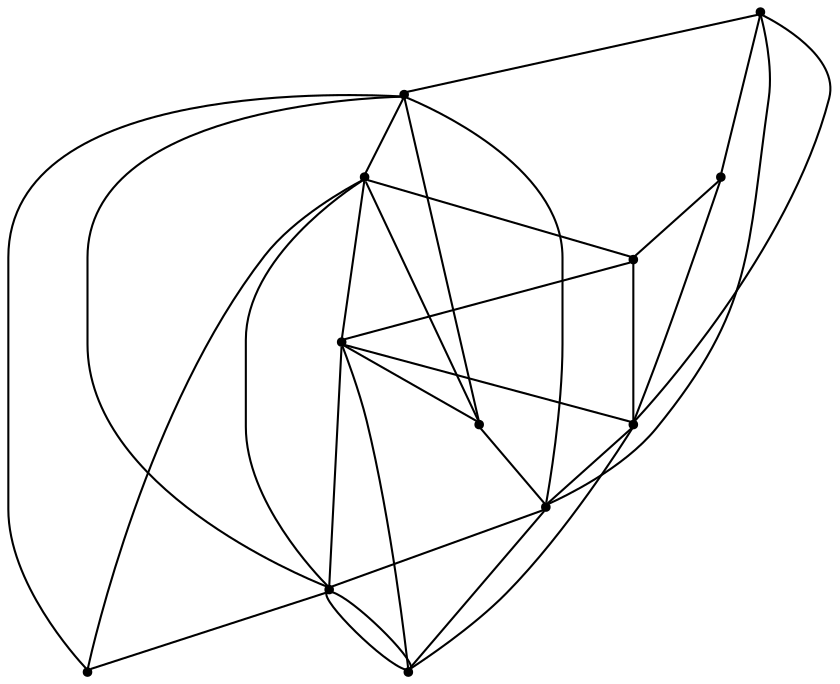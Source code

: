 graph {
  node [shape=point,comment="{\"directed\":false,\"doi\":\"10.1007/978-3-319-50106-2_13\",\"figure\":\"? (2)\"}"]

  v0 [pos="1442.2859738536652,411.1629303164388"]
  v1 [pos="1409.646484168255,383.67958995700735"]
  v2 [pos="1346.338364215564,516.67008342182"]
  v3 [pos="1346.338364215564,453.96504146268296"]
  v4 [pos="1346.338364215564,481.6065878664034"]
  v5 [pos="1282.887774413021,384.35359507846937"]
  v6 [pos="1250.4325321678907,413.1796758552941"]
  v7 [pos="1492.7648761821333,334.05147300596315"]
  v8 [pos="1347.068740781242,558.0134941436304"]
  v9 [pos="1346.038449443492,421.2769257265841"]
  v10 [pos="1346.0384494434918,334.63902278459295"]
  v11 [pos="1199.1619540390834,332.6304164634503"]

  v0 -- v1 [id="-1",pos="1442.2859738536652,411.1629303164388 1437.887372236248,404.3369245116387 1433.8743071953334,398.68169430468845 1428.5859128490695,394.21021157381745 1423.293448844073,389.74305280235626 1416.7256555337274,386.45913280586734 1409.646484168255,383.67958995700735"]
  v2 -- v0 [id="-2",pos="1346.338364215564,516.67008342182 1348.6940607376007,516.2491332557453 1348.744041233911,516.0573529383917 1354.8949488778294,510.435697004506 1361.041786863015,504.8265042477427 1373.2937488313762,493.7998990515698 1388.5379273829299,476.3389879030167 1403.7777819220803,458.8780767544636 1422.0182467155591,434.97879004467404 1431.140513941665,423.0355054536172 1442.2859738536652,411.1629303164388 1442.2859738536652,411.1629303164388 1442.2859738536652,411.1629303164388"]
  v11 -- v4 [id="-3",pos="1199.1619540390834,332.6304164634503 1346.338364215564,481.6065878664034 1346.338364215564,481.6065878664034 1346.338364215564,481.6065878664034"]
  v10 -- v7 [id="-4",pos="1346.0384494434918,334.63902278459295 1492.7648761821333,334.05147300596315 1492.7648761821333,334.05147300596315 1492.7648761821333,334.05147300596315"]
  v11 -- v10 [id="-5",pos="1199.1619540390834,332.6304164634503 1346.0384494434918,334.63902278459295 1346.0384494434918,334.63902278459295 1346.0384494434918,334.63902278459295"]
  v11 -- v2 [id="-7",pos="1199.1619540390834,332.6304164634503 1346.338364215564,516.67008342182 1346.338364215564,516.67008342182 1346.338364215564,516.67008342182"]
  v3 -- v5 [id="-8",pos="1346.338364215564,453.96504146268296 1348.7982185657897,454.923434348344 1348.7982185657897,454.923434348344 1341.4178924541004,447.9806816394786 1334.0458328367115,441.04225289002295 1319.3018407787695,427.1610714317018 1308.2751004426116,415.3800624937904 1297.2524297651862,403.6074471241451 1289.959601316249,393.9393282343193 1286.3131870917805,389.10539596468317 1282.887774413021,384.35359507846937 1282.887774413021,384.35359507846937 1282.887774413021,384.35359507846937"]
  v2 -- v4 [id="-9",pos="1346.338364215564,516.67008342182 1348.598169403712,516.4533767502214 1348.5439920718336,516.4533767502214 1348.5189382352605,506.1476010227224 1348.5043479427147,500.1129513286604 1348.4982977690142,490.5517986361158 1346.338364215564,481.6065878664034"]
  v3 -- v4 [id="-10",pos="1346.338364215564,453.96504146268296 1348.6940607376007,454.8275441896672 1348.598169403712,454.7235148132778 1348.5439920718336,464.9791834817334 1348.5232666008828,469.2319136216876 1348.5111353852485,475.26387335791867 1346.338364215564,481.6065878664034"]
  v4 -- v3 [id="-11",pos="1346.338364215564,481.6065878664034 1343.8714432736047,475.00353745073335 1343.7772445710589,468.664066181208 1343.7056765460354,464.1832252183136 1343.5306812205308,453.4816482357193 1343.4807007242202,453.3816248805478 1346.338364215564,453.96504146268296"]
  v3 -- v1 [id="-13",pos="1346.338364215564,453.96504146268296 1343.5807888936768,453.43163655813356 1343.7307303826085,453.58167159089083 1350.9276674976572,446.91403079947577 1358.1289286251094,440.24219322392764 1372.3811278605758,426.7610733924734 1383.3370306994184,415.0009847875889 1394.292933538261,403.24092797652366 1401.9525399804795,393.21029596029433 1405.7864128603217,388.1928815601131 1409.646484168255,383.67958995700735 1409.646484168255,383.67958995700735 1409.646484168255,383.67958995700735"]
  v2 -- v6 [id="-14",pos="1346.338364215564,516.67008342182 1343.5953188471208,516.4659273603465 1342.4930454205364,515.5866295483752 1340.213527822902,513.8780456020183 1335.6586894632012,510.46504269961827 1326.398816901197,503.73069847554274 1310.7296133657505,486.5031857536629 1295.0605370071394,469.27147624764996 1272.994465828119,441.54656645001353 1261.9552621620924,427.68201315912876 1250.4325321678907,413.1796758552941 1250.4325321678907,413.1796758552941 1250.4325321678907,413.1796758552941"]
  v5 -- v6 [id="-15",pos="1282.887774413021,384.35359507846937 1275.5448700851466,386.2800700161897 1267.885263642928,389.3846728724474 1262.6886909718198,394.30610173249426 1257.4877942883084,399.2277849430946 1254.7540010346402,405.9787573346064 1250.4325321678907,413.1796758552941"]
  v7 -- v3 [id="-16",pos="1492.7648761821333,334.05147300596315 1346.338364215564,453.96504146268296 1346.338364215564,453.96504146268296 1346.338364215564,453.96504146268296"]
  v0 -- v8 [id="-17",pos="1442.2859738536652,411.1629303164388 1347.068740781242,558.0134941436304 1347.068740781242,558.0134941436304 1347.068740781242,558.0134941436304"]
  v7 -- v0 [id="-18",pos="1492.7648761821333,334.05147300596315 1442.2859738536652,411.1629303164388 1442.2859738536652,411.1629303164388 1442.2859738536652,411.1629303164388"]
  v1 -- v9 [id="-19",pos="1409.646484168255,383.67958995700735 1346.038449443492,421.2769257265841 1346.038449443492,421.2769257265841 1346.038449443492,421.2769257265841"]
  v7 -- v1 [id="-20",pos="1492.7648761821333,334.05147300596315 1409.646484168255,383.67958995700735 1409.646484168255,383.67958995700735 1409.646484168255,383.67958995700735"]
  v1 -- v10 [id="-24",pos="1409.646484168255,383.67958995700735 1408.2493194545968,379.34574266940956 1408.2493194545968,379.34574266940956 1408.2493194545968,379.34574266940956 1406.87835316903,375.5160181788872 1404.1445599153617,367.8565691978424 1393.3803125674606,359.6470235571736 1382.6202620551276,351.4374779165048 1363.8297574485618,342.68203240034495 1354.4366035630628,338.3063762405124 1346.0384494434918,334.63902278459295 1346.0384494434918,334.63902278459295 1346.0384494434918,334.63902278459295"]
  v1 -- v5 [id="-25",pos="1409.646484168255,383.67958995700735 1398.5770124154042,386.73434010477536 1398.5770124154042,386.73434010477536 1398.5770124154042,386.73434010477536 1386.9959082537557,390.2929586990652 1363.8297574485618,397.40256537103943 1342.6722375816091,397.40256537103943 1321.5147177146566,397.40256537103943 1302.3616319503772,390.2929586990652 1292.7850890682375,386.73434010477536 1282.887774413021,384.35359507846937 1282.887774413021,384.35359507846937 1282.887774413021,384.35359507846937"]
  v3 -- v9 [id="-26",pos="1346.338364215564,453.96504146268296 1346.038449443492,421.2769257265841 1346.038449443492,421.2769257265841 1346.038449443492,421.2769257265841"]
  v8 -- v2 [id="-29",pos="1347.068740781242,558.0134941436304 1346.338364215564,516.67008342182 1346.338364215564,516.67008342182 1346.338364215564,516.67008342182"]
  v6 -- v11 [id="-30",pos="1250.4325321678907,413.1796758552941 1199.1619540390834,332.6304164634503 1199.1619540390834,332.6304164634503 1199.1619540390834,332.6304164634503"]
  v8 -- v6 [id="-31",pos="1347.068740781242,558.0134941436304 1250.4325321678907,413.1796758552941 1250.4325321678907,413.1796758552941 1250.4325321678907,413.1796758552941"]
  v4 -- v7 [id="-32",pos="1346.338364215564,481.6065878664034 1492.7648761821333,334.05147300596315 1492.7648761821333,334.05147300596315 1492.7648761821333,334.05147300596315"]
  v2 -- v7 [id="-33",pos="1346.338364215564,516.67008342182 1492.7648761821333,334.05147300596315 1492.7648761821333,334.05147300596315 1492.7648761821333,334.05147300596315"]
  v3 -- v11 [id="-34",pos="1346.338364215564,453.96504146268296 1199.1619540390834,332.6304164634503 1199.1619540390834,332.6304164634503 1199.1619540390834,332.6304164634503"]
  v5 -- v11 [id="-35",pos="1282.887774413021,384.35359507846937 1199.1619540390834,332.6304164634503 1199.1619540390834,332.6304164634503 1199.1619540390834,332.6304164634503"]
  v9 -- v5 [id="-36",pos="1346.038449443492,421.2769257265841 1282.887774413021,384.35359507846937 1282.887774413021,384.35359507846937 1282.887774413021,384.35359507846937"]
  v10 -- v5 [id="-37",pos="1346.0384494434918,334.63902278459295 1337.3797735766127,337.3895696703517 1337.3797735766127,337.3895696703517 1337.3797735766127,337.3895696703517 1328.628354002521,340.86069167423096 1311.117248360037,347.7950508148303 1300.5363900087766,356.1837864204535 1289.959601316249,364.56845241722044 1286.3131870917805,374.42402766499004 1284.4837483146116,379.3497804844467 1282.887774413021,384.35359507846937 1282.887774413021,384.35359507846937 1282.887774413021,384.35359507846937"]
}